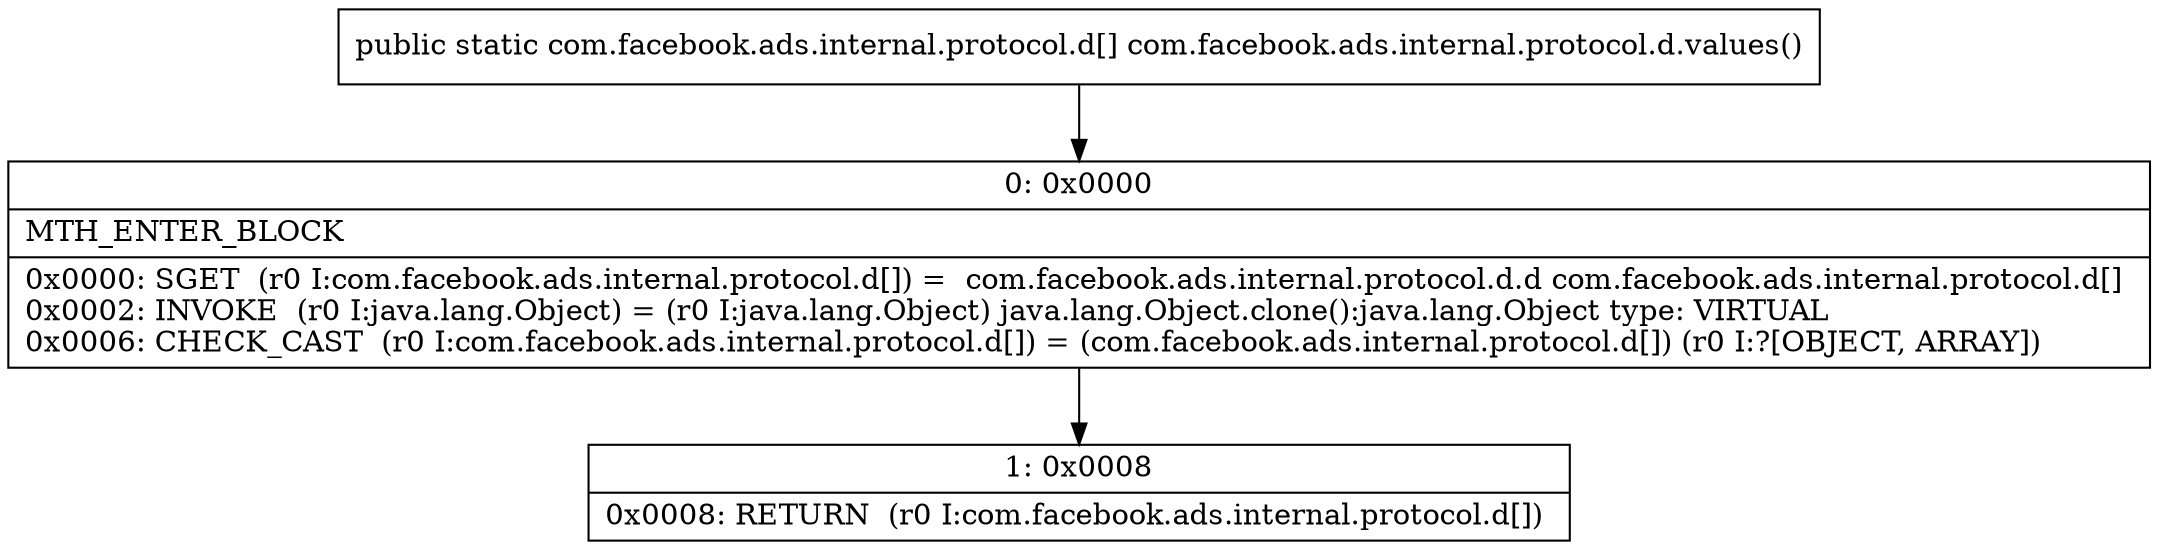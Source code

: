 digraph "CFG forcom.facebook.ads.internal.protocol.d.values()[Lcom\/facebook\/ads\/internal\/protocol\/d;" {
Node_0 [shape=record,label="{0\:\ 0x0000|MTH_ENTER_BLOCK\l|0x0000: SGET  (r0 I:com.facebook.ads.internal.protocol.d[]) =  com.facebook.ads.internal.protocol.d.d com.facebook.ads.internal.protocol.d[] \l0x0002: INVOKE  (r0 I:java.lang.Object) = (r0 I:java.lang.Object) java.lang.Object.clone():java.lang.Object type: VIRTUAL \l0x0006: CHECK_CAST  (r0 I:com.facebook.ads.internal.protocol.d[]) = (com.facebook.ads.internal.protocol.d[]) (r0 I:?[OBJECT, ARRAY]) \l}"];
Node_1 [shape=record,label="{1\:\ 0x0008|0x0008: RETURN  (r0 I:com.facebook.ads.internal.protocol.d[]) \l}"];
MethodNode[shape=record,label="{public static com.facebook.ads.internal.protocol.d[] com.facebook.ads.internal.protocol.d.values() }"];
MethodNode -> Node_0;
Node_0 -> Node_1;
}


